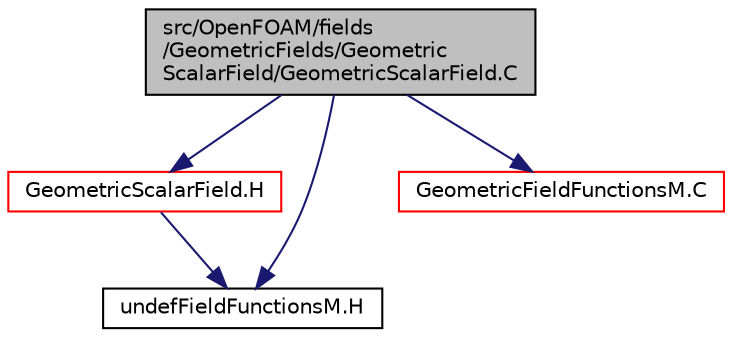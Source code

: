 digraph "src/OpenFOAM/fields/GeometricFields/GeometricScalarField/GeometricScalarField.C"
{
  bgcolor="transparent";
  edge [fontname="Helvetica",fontsize="10",labelfontname="Helvetica",labelfontsize="10"];
  node [fontname="Helvetica",fontsize="10",shape=record];
  Node0 [label="src/OpenFOAM/fields\l/GeometricFields/Geometric\lScalarField/GeometricScalarField.C",height=0.2,width=0.4,color="black", fillcolor="grey75", style="filled", fontcolor="black"];
  Node0 -> Node1 [color="midnightblue",fontsize="10",style="solid",fontname="Helvetica"];
  Node1 [label="GeometricScalarField.H",height=0.2,width=0.4,color="red",URL="$a10565.html",tooltip="Scalar specific part of the implementation of GeometricField. "];
  Node1 -> Node109 [color="midnightblue",fontsize="10",style="solid",fontname="Helvetica"];
  Node109 [label="undefFieldFunctionsM.H",height=0.2,width=0.4,color="black",URL="$a10319.html"];
  Node0 -> Node170 [color="midnightblue",fontsize="10",style="solid",fontname="Helvetica"];
  Node170 [label="GeometricFieldFunctionsM.C",height=0.2,width=0.4,color="red",URL="$a10532.html"];
  Node0 -> Node109 [color="midnightblue",fontsize="10",style="solid",fontname="Helvetica"];
}
